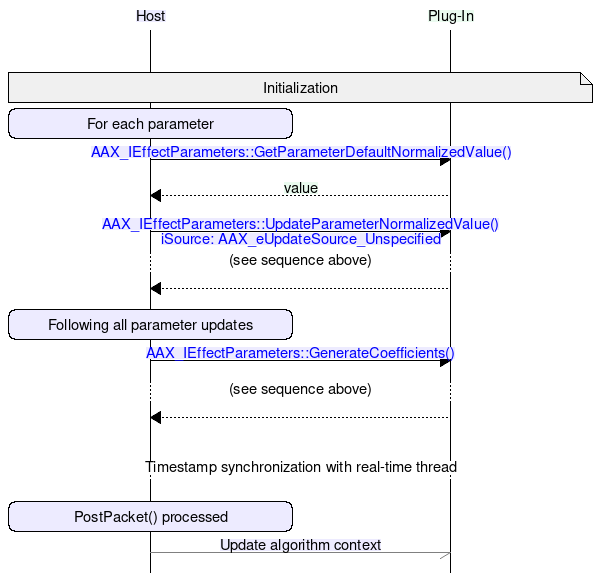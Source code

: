 /*===================================================================================================

Copyright 2016 by Avid Technology, Inc. 
All rights reserved.

===================================================================================================*/

msc {
	// Display properties
	hscale = "1";
	
	// Declare entities
	 host              [label = "Host", textbgcolor = "#edebff", arctextbgcolor = "#edebff"]
	,plugin            [label = "Plug-In", textbgcolor = "#eafbef", arctextbgcolor = "#eafbef"]
	;
	
	// -------------------
	|||;
	|||;
	host note plugin [label = "Initialization", textbgcolor = "#f0f0f0"];
	// -------------------
	
	host rbox host [label = "For each parameter"];
	host => plugin [label = "AAX_IEffectParameters::GetParameterDefaultNormalizedValue()", URL = "AAX_IACFEffectParameters::GetParameterDefaultNormalizedValue()"];
	plugin >> host [label = "value"];
	
	host => plugin [label = "AAX_IEffectParameters::UpdateParameterNormalizedValue()\niSource: AAX_eUpdateSource_Unspecified", URL = "\ref AAX_IEffectParameters::UpdateParameterNormalizedValue()"];
	... [label = "(see sequence above)"];
	plugin >> host;
	
	host rbox host [label = "Following all parameter updates"];
	host => plugin [label = "AAX_IEffectParameters::GenerateCoefficients()", URL = "\ref AAX_IEffectParameters::GenerateCoefficients()"];
	... [label = "(see sequence above)"];
	plugin >> host;
	
	|||;
	... [label = "Timestamp synchronization with real-time thread"];
	|||;
	
	host rbox host [label = "PostPacket() processed"];
	host -> plugin [label = "Update algorithm context", linecolor = "gray"];
	
	
	// [label = "", URL = "\ref "];
		
}
